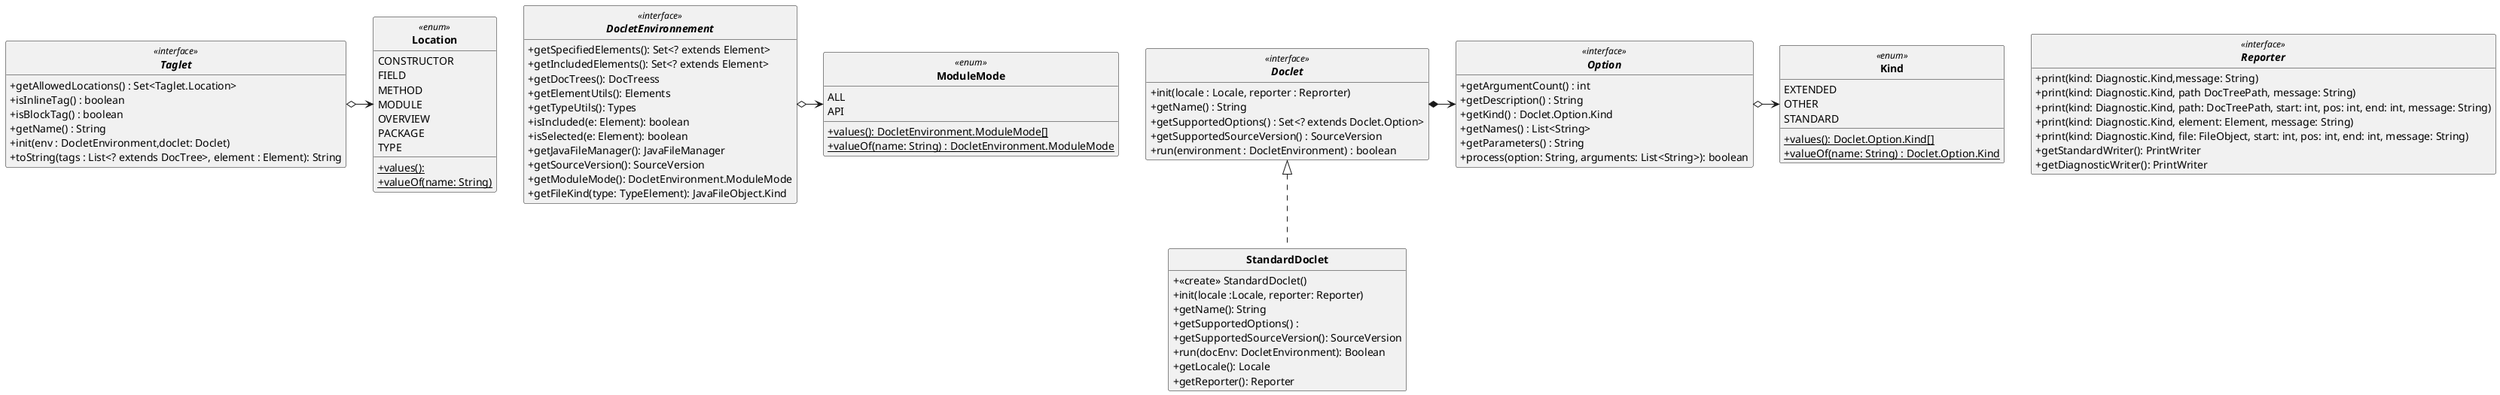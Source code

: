 @startuml
skinparam style strictuml
hide empty members
skinparam classAttributeIconSize 0
skinparam classFontStyle Bold

interface Doclet <<interface>> {
    + init(locale : Locale, reporter : Reprorter)
    + getName() : String
    + getSupportedOptions() : Set<? extends Doclet.Option>
    + getSupportedSourceVersion() : SourceVersion
    + run(environment : DocletEnvironment) : boolean
}
interface Reporter <<interface>> {
    + print(kind: Diagnostic.Kind,message: String)
    + print(kind: Diagnostic.Kind, path DocTreePath, message: String)
    + print(kind: Diagnostic.Kind, path: DocTreePath, start: int, pos: int, end: int, message: String)
    + print(kind: Diagnostic.Kind, element: Element, message: String)
    + print(kind: Diagnostic.Kind, file: FileObject, start: int, pos: int, end: int, message: String)
    + getStandardWriter(): PrintWriter
    + getDiagnosticWriter(): PrintWriter
}

interface Option <<interface>>{
    + getArgumentCount() : int
    + getDescription() : String
    + getKind() : Doclet.Option.Kind
    + getNames() : List<String>
    + getParameters() : String
    + process(option: String, arguments: List<String>): boolean
}

interface DocletEnvironnement <<interface>>{
    + getSpecifiedElements(): Set<? extends Element>
    + getIncludedElements(): Set<? extends Element>
    + getDocTrees(): DocTreess
    + getElementUtils(): Elements
    + getTypeUtils(): Types
    + isIncluded(e: Element): boolean
    + isSelected(e: Element): boolean
    + getJavaFileManager(): JavaFileManager
    + getSourceVersion(): SourceVersion
    + getModuleMode(): DocletEnvironment.ModuleMode
    + getFileKind(type: TypeElement): JavaFileObject.Kind
}

interface Taglet <<interface>>{
    + getAllowedLocations() : Set<Taglet.Location>
    + isInlineTag() : boolean
    + isBlockTag() : boolean
    + getName() : String
    + init(env : DocletEnvironment,doclet: Doclet)
    + toString(tags : List<? extends DocTree>, element : Element): String
}

class StandardDoclet implements Doclet {
    + <<create>> StandardDoclet()
    + init(locale :Locale, reporter: Reporter)
    + getName(): String
    + getSupportedOptions() :
    + getSupportedSourceVersion(): SourceVersion
    + run(docEnv: DocletEnvironment): Boolean
    + getLocale(): Locale
    + getReporter(): Reporter
}
enum Kind <<enum>>
{
    EXTENDED
    OTHER
    STANDARD
    + {static}values(): Doclet.Option.Kind[]
    + {static}valueOf(name: String) : Doclet.Option.Kind
}

enum Location <<enum>> {
    CONSTRUCTOR
    FIELD
    METHOD
    MODULE
    OVERVIEW
    PACKAGE
    TYPE
    + {static}values():
    + {static}valueOf(name: String)
}

enum ModuleMode <<enum>>
{
    ALL
    API
    + {static}values(): DocletEnvironment.ModuleMode[]
    + {static}valueOf(name: String) : DocletEnvironment.ModuleMode
}

Taglet o-> Location
DocletEnvironnement o-> ModuleMode
Doclet *->Option
Option o-> Kind
@enduml